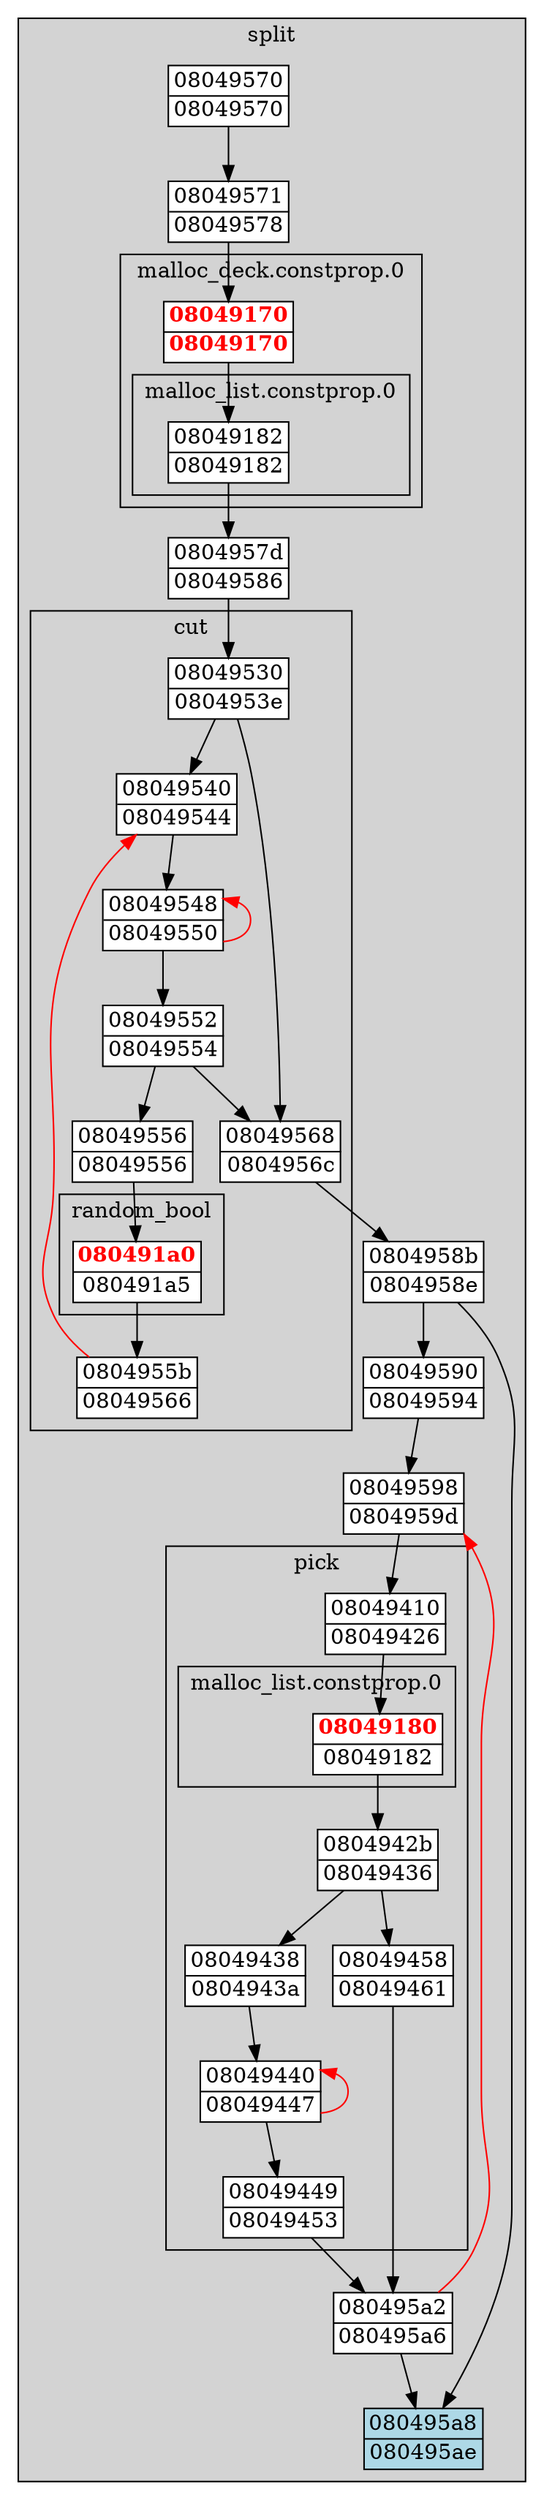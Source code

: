 digraph G {
node[fillcolor=white style="filled,solid" shape=none margin=0];
"08049590" -> "08049598";
"08049180_08049426_0804959d" -> "0804942b_0804959d";
"08049170_08049578" -> "08049182_08049170_08049578";
"080491a0_08049556_08049586" -> "0804955b_08049586";
"08049598" -> "08049410_0804959d";
"08049530_08049586" -> "08049540_08049586";
"08049530_08049586" -> "08049568_08049586";
"08049449_0804959d" -> "080495a2";
"0804955b_08049586" -> "08049540_08049586" [color=red constraint=false];
"08049438_0804959d" -> "08049440_0804959d";
"08049571" -> "08049170_08049578";
"0804957d" -> "08049530_08049586";
"08049568_08049586" -> "0804958b";
"08049552_08049586" -> "08049556_08049586";
"08049552_08049586" -> "08049568_08049586";
"08049540_08049586" -> "08049548_08049586";
"08049548_08049586" -> "08049548_08049586" [dir=back color=red];
"08049548_08049586" -> "08049552_08049586";
"08049440_0804959d" -> "08049440_0804959d" [dir=back color=red];
"08049440_0804959d" -> "08049449_0804959d";
"08049556_08049586" -> "080491a0_08049556_08049586";
"08049458_0804959d" -> "080495a2";
"0804958b" -> "08049590";
"0804958b" -> "080495a8";
"08049182_08049170_08049578" -> "0804957d";
"080495a2" -> "08049598" [color=red constraint=false];
"080495a2" -> "080495a8";
"08049570" -> "08049571";
"0804942b_0804959d" -> "08049438_0804959d";
"0804942b_0804959d" -> "08049458_0804959d";
"08049410_0804959d" -> "08049180_08049426_0804959d";
subgraph "cluster_split" {
  style="filled,solid";
  color=black;
  fillcolor=lightgrey;
  label="split";"080495a8" [label=<<TABLE BORDER="1" CELLBORDER="0" CELLSPACING="0"><TR><TD>080495a8</TD></TR><HR/><TR><TD>080495ae</TD></TR></TABLE>> fillcolor=lightblue];
  "080495a2" [label=<<TABLE BORDER="1" CELLBORDER="0" CELLSPACING="0"><TR><TD>080495a2</TD></TR><HR/><TR><TD>080495a6</TD></TR></TABLE>>];
  "08049598" [label=<<TABLE BORDER="1" CELLBORDER="0" CELLSPACING="0"><TR><TD>08049598</TD></TR><HR/><TR><TD>0804959d</TD></TR></TABLE>>];
  "08049590" [label=<<TABLE BORDER="1" CELLBORDER="0" CELLSPACING="0"><TR><TD>08049590</TD></TR><HR/><TR><TD>08049594</TD></TR></TABLE>>];
  "0804958b" [label=<<TABLE BORDER="1" CELLBORDER="0" CELLSPACING="0"><TR><TD>0804958b</TD></TR><HR/><TR><TD>0804958e</TD></TR></TABLE>>];
  "0804957d" [label=<<TABLE BORDER="1" CELLBORDER="0" CELLSPACING="0"><TR><TD>0804957d</TD></TR><HR/><TR><TD>08049586</TD></TR></TABLE>>];
  "08049571" [label=<<TABLE BORDER="1" CELLBORDER="0" CELLSPACING="0"><TR><TD>08049571</TD></TR><HR/><TR><TD>08049578</TD></TR></TABLE>>];
  "08049570" [label=<<TABLE BORDER="1" CELLBORDER="0" CELLSPACING="0"><TR><TD>08049570</TD></TR><HR/><TR><TD>08049570</TD></TR></TABLE>>];
  subgraph "cluster_pick_0804959d" {
    style="filled,solid";
    color=black;
    fillcolor=lightgrey;
    label="pick";"08049458_0804959d" [label=<<TABLE BORDER="1" CELLBORDER="0" CELLSPACING="0"><TR><TD>08049458</TD></TR><HR/><TR><TD>08049461</TD></TR></TABLE>>];
    "08049449_0804959d" [label=<<TABLE BORDER="1" CELLBORDER="0" CELLSPACING="0"><TR><TD>08049449</TD></TR><HR/><TR><TD>08049453</TD></TR></TABLE>>];
    "08049440_0804959d" [label=<<TABLE BORDER="1" CELLBORDER="0" CELLSPACING="0"><TR><TD>08049440</TD></TR><HR/><TR><TD>08049447</TD></TR></TABLE>>];
    "08049438_0804959d" [label=<<TABLE BORDER="1" CELLBORDER="0" CELLSPACING="0"><TR><TD>08049438</TD></TR><HR/><TR><TD>0804943a</TD></TR></TABLE>>];
    "0804942b_0804959d" [label=<<TABLE BORDER="1" CELLBORDER="0" CELLSPACING="0"><TR><TD>0804942b</TD></TR><HR/><TR><TD>08049436</TD></TR></TABLE>>];
    "08049410_0804959d" [label=<<TABLE BORDER="1" CELLBORDER="0" CELLSPACING="0"><TR><TD>08049410</TD></TR><HR/><TR><TD>08049426</TD></TR></TABLE>>];
    subgraph "cluster_malloc_list.constprop.0_08049426_0804959d" {
      style="filled,solid";
      color=black;
      fillcolor=lightgrey;
      label="malloc_list.constprop.0";"08049180_08049426_0804959d" [label=<<TABLE BORDER="1" CELLBORDER="0" CELLSPACING="0"><TR><TD><FONT COLOR="red"><B>08049180</B></FONT></TD></TR><HR/><TR><TD>08049182</TD></TR></TABLE>>];
      }
}
subgraph "cluster_cut_08049586" {
            style="filled,solid";
            color=black;
            fillcolor=lightgrey;
            label="cut";"08049568_08049586" [label=<<TABLE BORDER="1" CELLBORDER="0" CELLSPACING="0"><TR><TD>08049568</TD></TR><HR/><TR><TD>0804956c</TD></TR></TABLE>>];
            "0804955b_08049586" [label=<<TABLE BORDER="1" CELLBORDER="0" CELLSPACING="0"><TR><TD>0804955b</TD></TR><HR/><TR><TD>08049566</TD></TR></TABLE>>];
            "08049556_08049586" [label=<<TABLE BORDER="1" CELLBORDER="0" CELLSPACING="0"><TR><TD>08049556</TD></TR><HR/><TR><TD>08049556</TD></TR></TABLE>>];
            "08049552_08049586" [label=<<TABLE BORDER="1" CELLBORDER="0" CELLSPACING="0"><TR><TD>08049552</TD></TR><HR/><TR><TD>08049554</TD></TR></TABLE>>];
            "08049548_08049586" [label=<<TABLE BORDER="1" CELLBORDER="0" CELLSPACING="0"><TR><TD>08049548</TD></TR><HR/><TR><TD>08049550</TD></TR></TABLE>>];
            "08049540_08049586" [label=<<TABLE BORDER="1" CELLBORDER="0" CELLSPACING="0"><TR><TD>08049540</TD></TR><HR/><TR><TD>08049544</TD></TR></TABLE>>];
            "08049530_08049586" [label=<<TABLE BORDER="1" CELLBORDER="0" CELLSPACING="0"><TR><TD>08049530</TD></TR><HR/><TR><TD>0804953e</TD></TR></TABLE>>];
            subgraph "cluster_random_bool_08049556_08049586" {
              style="filled,solid";
              color=black;
              fillcolor=lightgrey;
              label="random_bool";"080491a0_08049556_08049586" [label=<<TABLE BORDER="1" CELLBORDER="0" CELLSPACING="0"><TR><TD><FONT COLOR="red"><B>080491a0</B></FONT></TD></TR><HR/><TR><TD>080491a5</TD></TR></TABLE>>];
              }
}
subgraph "cluster_malloc_deck.constprop.0_08049578" {
                    style="filled,solid";
                    color=black;
                    fillcolor=lightgrey;
                    label="malloc_deck.constprop.0";"08049170_08049578" [label=<<TABLE BORDER="1" CELLBORDER="0" CELLSPACING="0"><TR><TD><FONT COLOR="red"><B>08049170</B></FONT></TD></TR><HR/><TR><TD><FONT COLOR="red"><B>08049170</B></FONT></TD></TR></TABLE>>];
                    subgraph "cluster_malloc_list.constprop.0_08049170_08049578" {
                      style="filled,solid";
                      color=black;
                      fillcolor=lightgrey;
                      label="malloc_list.constprop.0";"08049182_08049170_08049578" [label=<<TABLE BORDER="1" CELLBORDER="0" CELLSPACING="0"><TR><TD>08049182</TD></TR><HR/><TR><TD>08049182</TD></TR></TABLE>>];
                      }
}
}

}